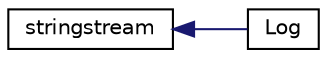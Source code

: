 digraph G
{
  bgcolor="transparent";
  edge [fontname="Helvetica",fontsize="10",labelfontname="Helvetica",labelfontsize="10"];
  node [fontname="Helvetica",fontsize="10",shape=record];
  rankdir="LR";
  Node1 [label="stringstream",height=0.2,width=0.4,color="black",URL="$classstd_1_1stringstream.html"];
  Node1 -> Node2 [dir="back",color="midnightblue",fontsize="10",style="solid",fontname="Helvetica"];
  Node2 [label="Log",height=0.2,width=0.4,color="black",URL="$classLog.html",tooltip="Post-mortem log to track debugging information."];
}
